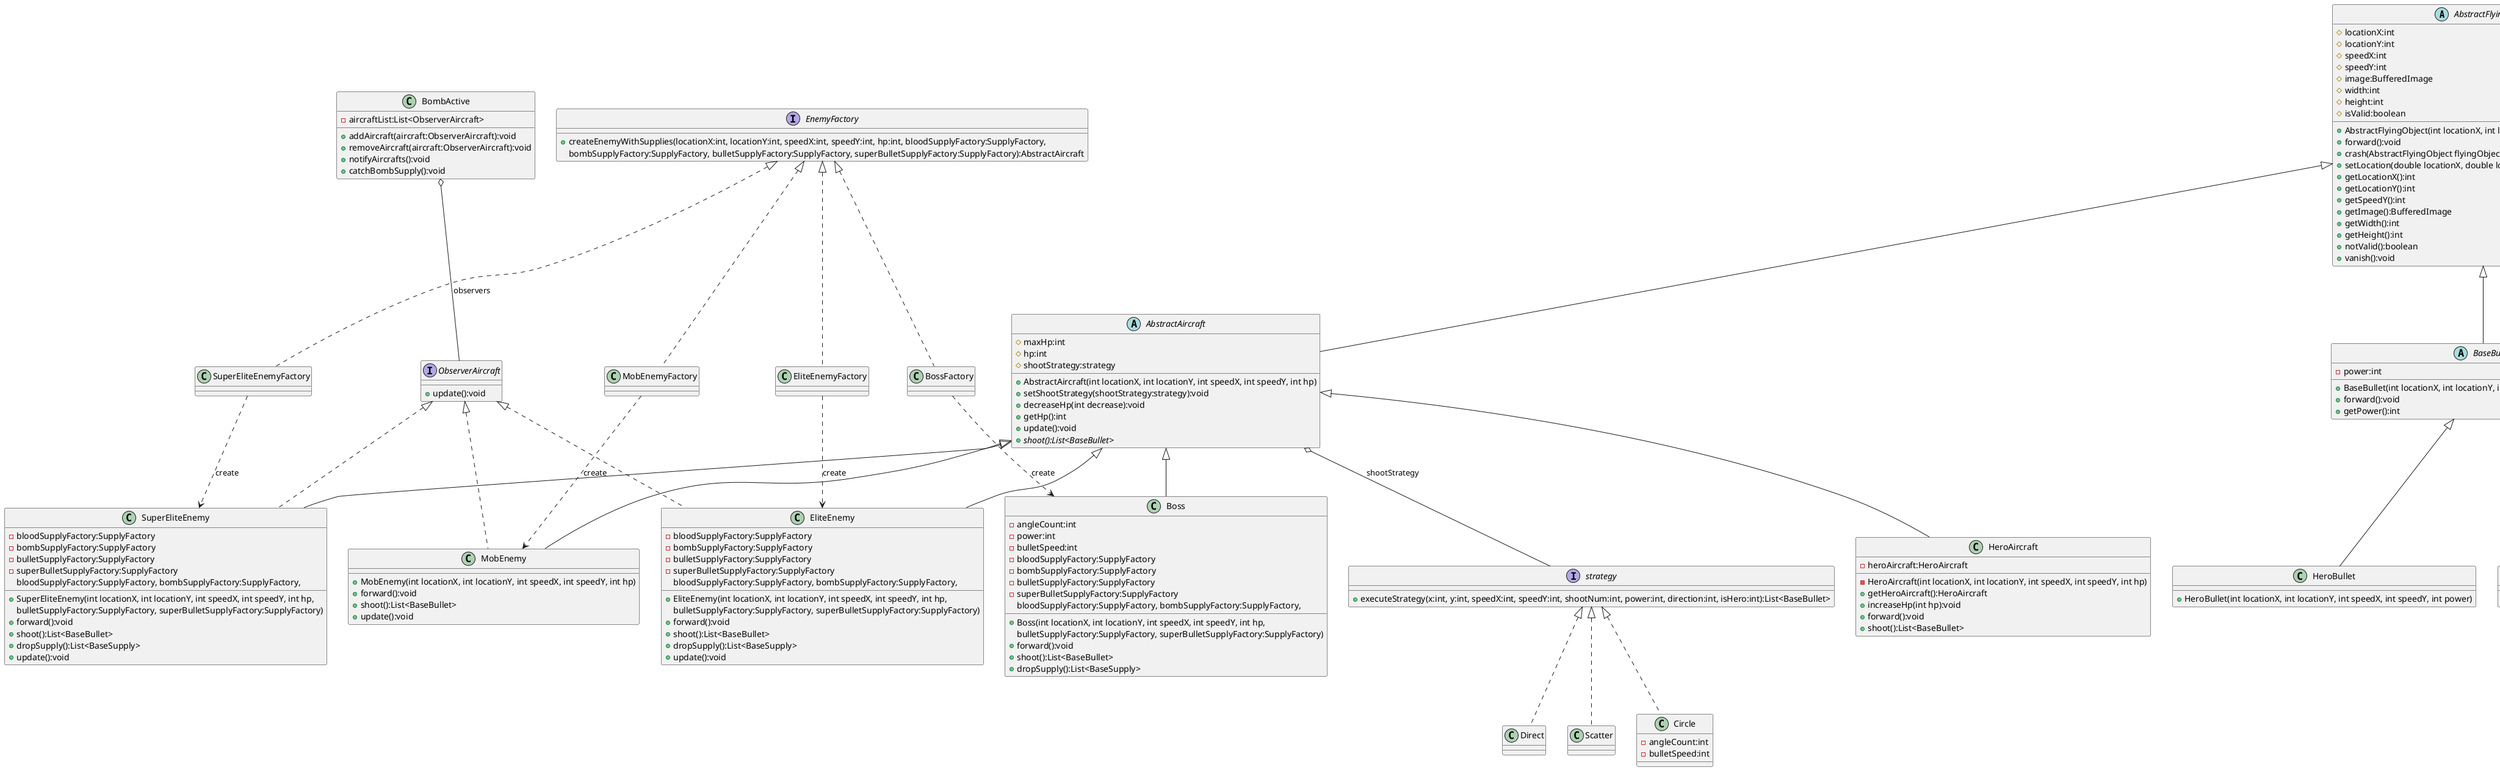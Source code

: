 @startuml
' https://plantuml.com/class-diagram

abstract class AbstractFlyingObject {
    # locationX:int
    # locationY:int
    # speedX:int
    # speedY:int
    # image:BufferedImage
    # width:int
    # height:int
    # isValid:boolean

    + AbstractFlyingObject(int locationX, int locationY, int speedX, int speedY)
    + forward():void
    + crash(AbstractFlyingObject flyingObject):boolean
    + setLocation(double locationX, double locationY):void
    + getLocationX():int
    + getLocationY():int
    + getSpeedY():int
    + getImage():BufferedImage
    + getWidth():int
    + getHeight():int
    + notValid():boolean
    + vanish():void
}

abstract class AbstractAircraft {
    # maxHp:int
    # hp:int
    # shootStrategy:strategy
    + AbstractAircraft(int locationX, int locationY, int speedX, int speedY, int hp)
    + setShootStrategy(shootStrategy:strategy):void
    + decreaseHp(int decrease):void
    + getHp():int
    + update():void
    + {abstract} shoot():List<BaseBullet>
}

class HeroAircraft {
    - heroAircraft:HeroAircraft
    - HeroAircraft(int locationX, int locationY, int speedX, int speedY, int hp)
    + getHeroAircraft():HeroAircraft
    + increaseHp(int hp):void
    + forward():void
    + shoot():List<BaseBullet>
}

AbstractAircraft <|-- HeroAircraft

interface EnemyFactory {
    + createEnemyWithSupplies(locationX:int, locationY:int, speedX:int, speedY:int, hp:int, bloodSupplyFactory:SupplyFactory,
      bombSupplyFactory:SupplyFactory, bulletSupplyFactory:SupplyFactory, superBulletSupplyFactory:SupplyFactory):AbstractAircraft
}

class MobEnemyFactory
class EliteEnemyFactory
class SuperEliteEnemyFactory
class BossFactory

class MobEnemy {
    + MobEnemy(int locationX, int locationY, int speedX, int speedY, int hp)
    + forward():void
    + shoot():List<BaseBullet>
    + update():void
}

AbstractAircraft <|-- MobEnemy

EnemyFactory <|.. MobEnemyFactory
EnemyFactory <|.. EliteEnemyFactory
EnemyFactory <|.. SuperEliteEnemyFactory
EnemyFactory <|.. BossFactory

MobEnemyFactory ..> MobEnemy : create
EliteEnemyFactory ..> EliteEnemy : create
SuperEliteEnemyFactory ..> SuperEliteEnemy : create
BossFactory ..> Boss : create

class EliteEnemy {
    - bloodSupplyFactory:SupplyFactory
    - bombSupplyFactory:SupplyFactory
    - bulletSupplyFactory:SupplyFactory
    - superBulletSupplyFactory:SupplyFactory
    + EliteEnemy(int locationX, int locationY, int speedX, int speedY, int hp,
                 bloodSupplyFactory:SupplyFactory, bombSupplyFactory:SupplyFactory,
                 bulletSupplyFactory:SupplyFactory, superBulletSupplyFactory:SupplyFactory)
    + forward():void
    + shoot():List<BaseBullet>
    + dropSupply():List<BaseSupply>
    + update():void
}

class SuperEliteEnemy {
    - bloodSupplyFactory:SupplyFactory
    - bombSupplyFactory:SupplyFactory
    - bulletSupplyFactory:SupplyFactory
    - superBulletSupplyFactory:SupplyFactory
    + SuperEliteEnemy(int locationX, int locationY, int speedX, int speedY, int hp,
                      bloodSupplyFactory:SupplyFactory, bombSupplyFactory:SupplyFactory,
                      bulletSupplyFactory:SupplyFactory, superBulletSupplyFactory:SupplyFactory)
    + forward():void
    + shoot():List<BaseBullet>
    + dropSupply():List<BaseSupply>
    + update():void
}

class Boss {
    - angleCount:int
    - power:int
    - bulletSpeed:int
    - bloodSupplyFactory:SupplyFactory
    - bombSupplyFactory:SupplyFactory
    - bulletSupplyFactory:SupplyFactory
    - superBulletSupplyFactory:SupplyFactory
    + Boss(int locationX, int locationY, int speedX, int speedY, int hp,
           bloodSupplyFactory:SupplyFactory, bombSupplyFactory:SupplyFactory,
           bulletSupplyFactory:SupplyFactory, superBulletSupplyFactory:SupplyFactory)
    + forward():void
    + shoot():List<BaseBullet>
    + dropSupply():List<BaseSupply>
}

AbstractAircraft <|-- EliteEnemy
AbstractAircraft <|-- SuperEliteEnemy
AbstractAircraft <|-- Boss

abstract class BaseBullet {
    - power:int
    + BaseBullet(int locationX, int locationY, int speedX, int speedY, int power)
    + forward():void
    + getPower():int
}

class HeroBullet {
    + HeroBullet(int locationX, int locationY, int speedX, int speedY, int power)
}

class EnemyBullet {
    + EnemyBullet(int locationX, int locationY, int speedX, int speedY, int power)
}

class BloodSupply {
    + BloodSupply(int locationX, int locationY, int speedX, int speedY, int value)
}

class BulletSupply {
    + BulletSupply(int locationX, int locationY, int speedX, int speedY, int value)
}

class BombSupply {
    + BombSupply(int locationX, int locationY, int speedX, int speedY, int value)
}

abstract class BaseSupply {
    - value:int
    + BaseSupply(int locationX, int locationY, int speedX, int speedY, int value)
    + forward():void
}

BaseSupply <|-- BloodSupply
BaseSupply <|-- BulletSupply
BaseSupply <|-- BombSupply

interface SupplyFactory {
    + createSupply(locationX:int, locationY:int, speedX:int, speedY:int, value:int):BaseSupply
}

class BombSupplyFactory
class BulletSupplyFactory
class BloodSupplyFactory

SupplyFactory <|.. BombSupplyFactory
SupplyFactory <|.. BulletSupplyFactory
SupplyFactory <|.. BloodSupplyFactory
BombSupplyFactory ..> BombSupply : create
BulletSupplyFactory ..> BulletSupply : create
BloodSupplyFactory ..> BloodSupply : create

AbstractFlyingObject <|-- BaseSupply
BaseBullet <|-- HeroBullet
BaseBullet <|-- EnemyBullet
AbstractFlyingObject <|-- AbstractAircraft
AbstractFlyingObject <|-- BaseBullet

interface strategy {
    + executeStrategy(x:int, y:int, speedX:int, speedY:int, shootNum:int, power:int, direction:int, isHero:int):List<BaseBullet>
}

class Direct
class Scatter
class Circle {
    - angleCount:int
    - bulletSpeed:int
}

strategy <|.. Direct
strategy <|.. Scatter
strategy <|.. Circle

AbstractAircraft o--  strategy : shootStrategy

interface ScoreDao {
    + doAdd(s:Score):void
    + getAllScores():List<Score>
}
class ScoreDaolmpl {
    + doAdd(s:Score):void
    + getAllScores():List<Score>
}
class Score {
    - score:int
    - scorename:String
    - time:LocalDateTime
    + Score(score:int, scorename:String)
    + Score(score:int, scorename:String, time:LocalDateTime)
    + getScore():int
    + getScorename():String
    + getTime():LocalDateTime
    + getTimeString():String
}
class ExportRecords {
    + exportRecord(scores:int, scoreName:String):void
}

ScoreDaolmpl ..|> ScoreDao
ScoreDao ..> Score
ExportRecords ..> ScoreDao
ExportRecords ..> Score : create

class BombActive {
    - aircraftList:List<ObserverAircraft>
    + addAircraft(aircraft:ObserverAircraft):void
    + removeAircraft(aircraft:ObserverAircraft):void
    + notifyAircrafts():void
    + catchBombSupply():void
}

interface ObserverAircraft {
    + update():void
}

ObserverAircraft <|.. MobEnemy
ObserverAircraft <|.. EliteEnemy
ObserverAircraft <|.. SuperEliteEnemy

' explicit aggregation between BombActive and ObserverAircraft
BombActive  o--  ObserverAircraft : observers

abstract class ModeSelect{
    +selectMode():void
}

class Easy{
    +selectMode():void
}

class Medium{
    +selectMode():void
}

class Difficult{
    +selectMode():void
}

ModeSelect <|-- Easy
ModeSelect <|-- Medium
ModeSelect <|-- Difficult

@enduml